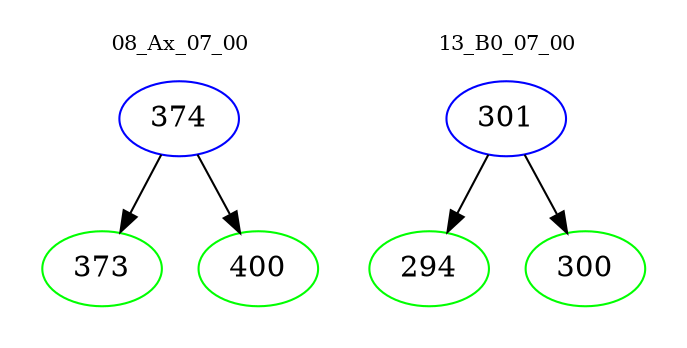 digraph{
subgraph cluster_0 {
color = white
label = "08_Ax_07_00";
fontsize=10;
T0_374 [label="374", color="blue"]
T0_374 -> T0_373 [color="black"]
T0_373 [label="373", color="green"]
T0_374 -> T0_400 [color="black"]
T0_400 [label="400", color="green"]
}
subgraph cluster_1 {
color = white
label = "13_B0_07_00";
fontsize=10;
T1_301 [label="301", color="blue"]
T1_301 -> T1_294 [color="black"]
T1_294 [label="294", color="green"]
T1_301 -> T1_300 [color="black"]
T1_300 [label="300", color="green"]
}
}
